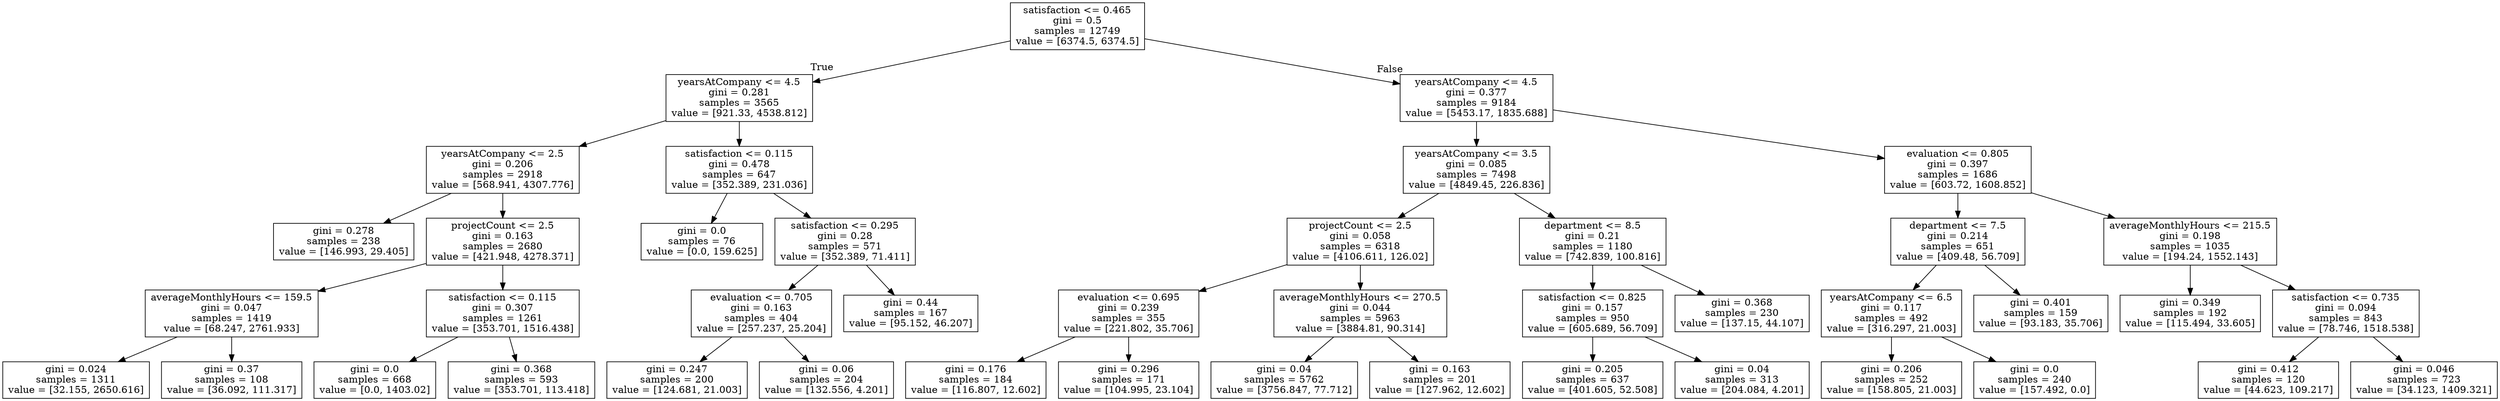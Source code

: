 digraph Tree {
node [shape=box] ;
0 [label="satisfaction <= 0.465\ngini = 0.5\nsamples = 12749\nvalue = [6374.5, 6374.5]"] ;
1 [label="yearsAtCompany <= 4.5\ngini = 0.281\nsamples = 3565\nvalue = [921.33, 4538.812]"] ;
0 -> 1 [labeldistance=2.5, labelangle=45, headlabel="True"] ;
2 [label="yearsAtCompany <= 2.5\ngini = 0.206\nsamples = 2918\nvalue = [568.941, 4307.776]"] ;
1 -> 2 ;
3 [label="gini = 0.278\nsamples = 238\nvalue = [146.993, 29.405]"] ;
2 -> 3 ;
4 [label="projectCount <= 2.5\ngini = 0.163\nsamples = 2680\nvalue = [421.948, 4278.371]"] ;
2 -> 4 ;
5 [label="averageMonthlyHours <= 159.5\ngini = 0.047\nsamples = 1419\nvalue = [68.247, 2761.933]"] ;
4 -> 5 ;
6 [label="gini = 0.024\nsamples = 1311\nvalue = [32.155, 2650.616]"] ;
5 -> 6 ;
7 [label="gini = 0.37\nsamples = 108\nvalue = [36.092, 111.317]"] ;
5 -> 7 ;
8 [label="satisfaction <= 0.115\ngini = 0.307\nsamples = 1261\nvalue = [353.701, 1516.438]"] ;
4 -> 8 ;
9 [label="gini = 0.0\nsamples = 668\nvalue = [0.0, 1403.02]"] ;
8 -> 9 ;
10 [label="gini = 0.368\nsamples = 593\nvalue = [353.701, 113.418]"] ;
8 -> 10 ;
11 [label="satisfaction <= 0.115\ngini = 0.478\nsamples = 647\nvalue = [352.389, 231.036]"] ;
1 -> 11 ;
12 [label="gini = 0.0\nsamples = 76\nvalue = [0.0, 159.625]"] ;
11 -> 12 ;
13 [label="satisfaction <= 0.295\ngini = 0.28\nsamples = 571\nvalue = [352.389, 71.411]"] ;
11 -> 13 ;
14 [label="evaluation <= 0.705\ngini = 0.163\nsamples = 404\nvalue = [257.237, 25.204]"] ;
13 -> 14 ;
15 [label="gini = 0.247\nsamples = 200\nvalue = [124.681, 21.003]"] ;
14 -> 15 ;
16 [label="gini = 0.06\nsamples = 204\nvalue = [132.556, 4.201]"] ;
14 -> 16 ;
17 [label="gini = 0.44\nsamples = 167\nvalue = [95.152, 46.207]"] ;
13 -> 17 ;
18 [label="yearsAtCompany <= 4.5\ngini = 0.377\nsamples = 9184\nvalue = [5453.17, 1835.688]"] ;
0 -> 18 [labeldistance=2.5, labelangle=-45, headlabel="False"] ;
19 [label="yearsAtCompany <= 3.5\ngini = 0.085\nsamples = 7498\nvalue = [4849.45, 226.836]"] ;
18 -> 19 ;
20 [label="projectCount <= 2.5\ngini = 0.058\nsamples = 6318\nvalue = [4106.611, 126.02]"] ;
19 -> 20 ;
21 [label="evaluation <= 0.695\ngini = 0.239\nsamples = 355\nvalue = [221.802, 35.706]"] ;
20 -> 21 ;
22 [label="gini = 0.176\nsamples = 184\nvalue = [116.807, 12.602]"] ;
21 -> 22 ;
23 [label="gini = 0.296\nsamples = 171\nvalue = [104.995, 23.104]"] ;
21 -> 23 ;
24 [label="averageMonthlyHours <= 270.5\ngini = 0.044\nsamples = 5963\nvalue = [3884.81, 90.314]"] ;
20 -> 24 ;
25 [label="gini = 0.04\nsamples = 5762\nvalue = [3756.847, 77.712]"] ;
24 -> 25 ;
26 [label="gini = 0.163\nsamples = 201\nvalue = [127.962, 12.602]"] ;
24 -> 26 ;
27 [label="department <= 8.5\ngini = 0.21\nsamples = 1180\nvalue = [742.839, 100.816]"] ;
19 -> 27 ;
28 [label="satisfaction <= 0.825\ngini = 0.157\nsamples = 950\nvalue = [605.689, 56.709]"] ;
27 -> 28 ;
29 [label="gini = 0.205\nsamples = 637\nvalue = [401.605, 52.508]"] ;
28 -> 29 ;
30 [label="gini = 0.04\nsamples = 313\nvalue = [204.084, 4.201]"] ;
28 -> 30 ;
31 [label="gini = 0.368\nsamples = 230\nvalue = [137.15, 44.107]"] ;
27 -> 31 ;
32 [label="evaluation <= 0.805\ngini = 0.397\nsamples = 1686\nvalue = [603.72, 1608.852]"] ;
18 -> 32 ;
33 [label="department <= 7.5\ngini = 0.214\nsamples = 651\nvalue = [409.48, 56.709]"] ;
32 -> 33 ;
34 [label="yearsAtCompany <= 6.5\ngini = 0.117\nsamples = 492\nvalue = [316.297, 21.003]"] ;
33 -> 34 ;
35 [label="gini = 0.206\nsamples = 252\nvalue = [158.805, 21.003]"] ;
34 -> 35 ;
36 [label="gini = 0.0\nsamples = 240\nvalue = [157.492, 0.0]"] ;
34 -> 36 ;
37 [label="gini = 0.401\nsamples = 159\nvalue = [93.183, 35.706]"] ;
33 -> 37 ;
38 [label="averageMonthlyHours <= 215.5\ngini = 0.198\nsamples = 1035\nvalue = [194.24, 1552.143]"] ;
32 -> 38 ;
39 [label="gini = 0.349\nsamples = 192\nvalue = [115.494, 33.605]"] ;
38 -> 39 ;
40 [label="satisfaction <= 0.735\ngini = 0.094\nsamples = 843\nvalue = [78.746, 1518.538]"] ;
38 -> 40 ;
41 [label="gini = 0.412\nsamples = 120\nvalue = [44.623, 109.217]"] ;
40 -> 41 ;
42 [label="gini = 0.046\nsamples = 723\nvalue = [34.123, 1409.321]"] ;
40 -> 42 ;
}